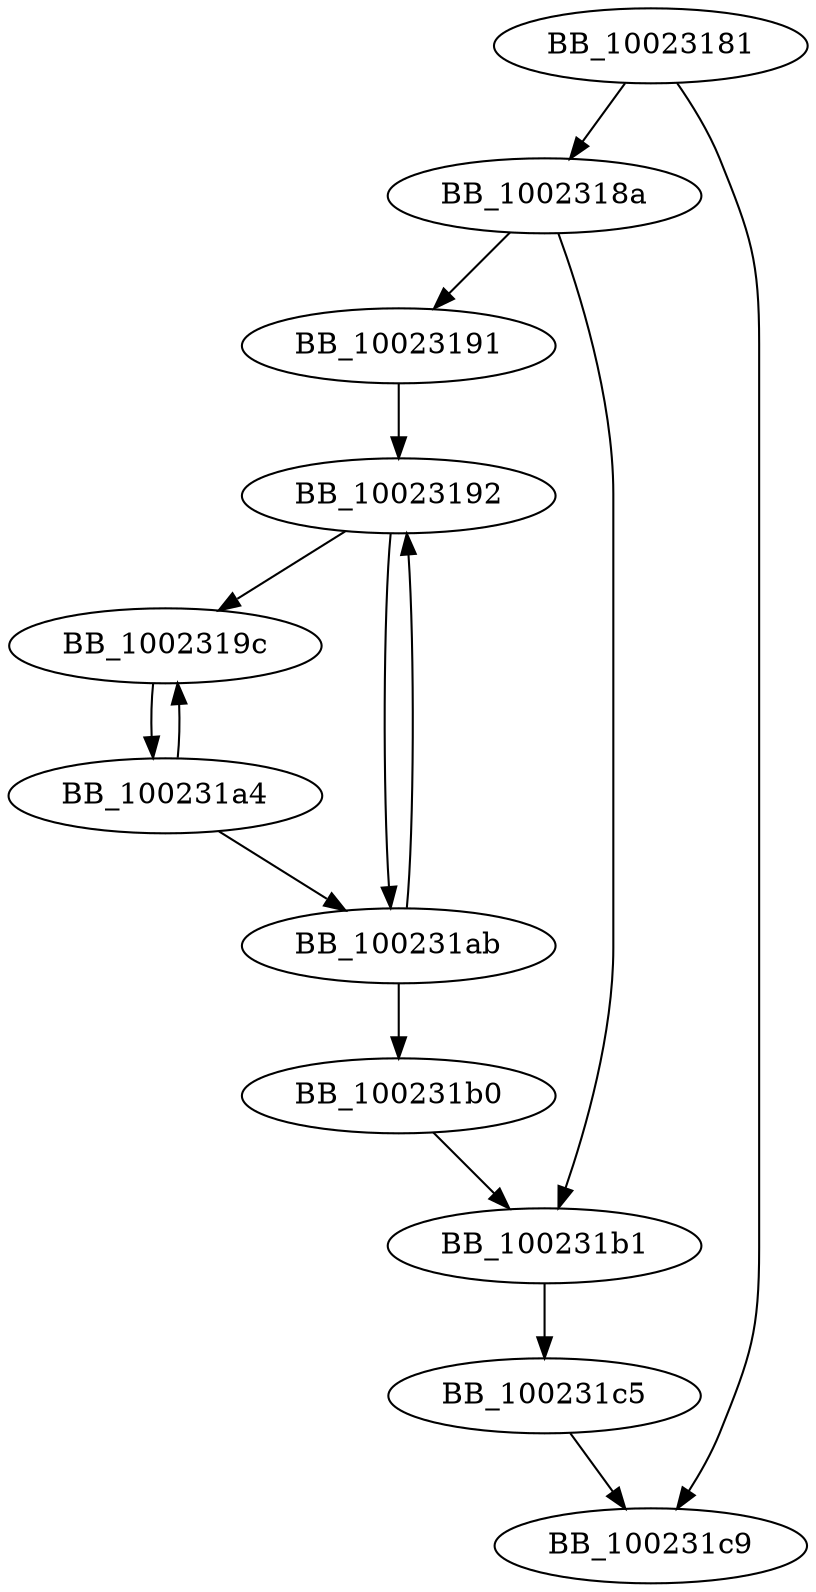 DiGraph unknown_libname_25{
BB_10023181->BB_1002318a
BB_10023181->BB_100231c9
BB_1002318a->BB_10023191
BB_1002318a->BB_100231b1
BB_10023191->BB_10023192
BB_10023192->BB_1002319c
BB_10023192->BB_100231ab
BB_1002319c->BB_100231a4
BB_100231a4->BB_1002319c
BB_100231a4->BB_100231ab
BB_100231ab->BB_10023192
BB_100231ab->BB_100231b0
BB_100231b0->BB_100231b1
BB_100231b1->BB_100231c5
BB_100231c5->BB_100231c9
}
